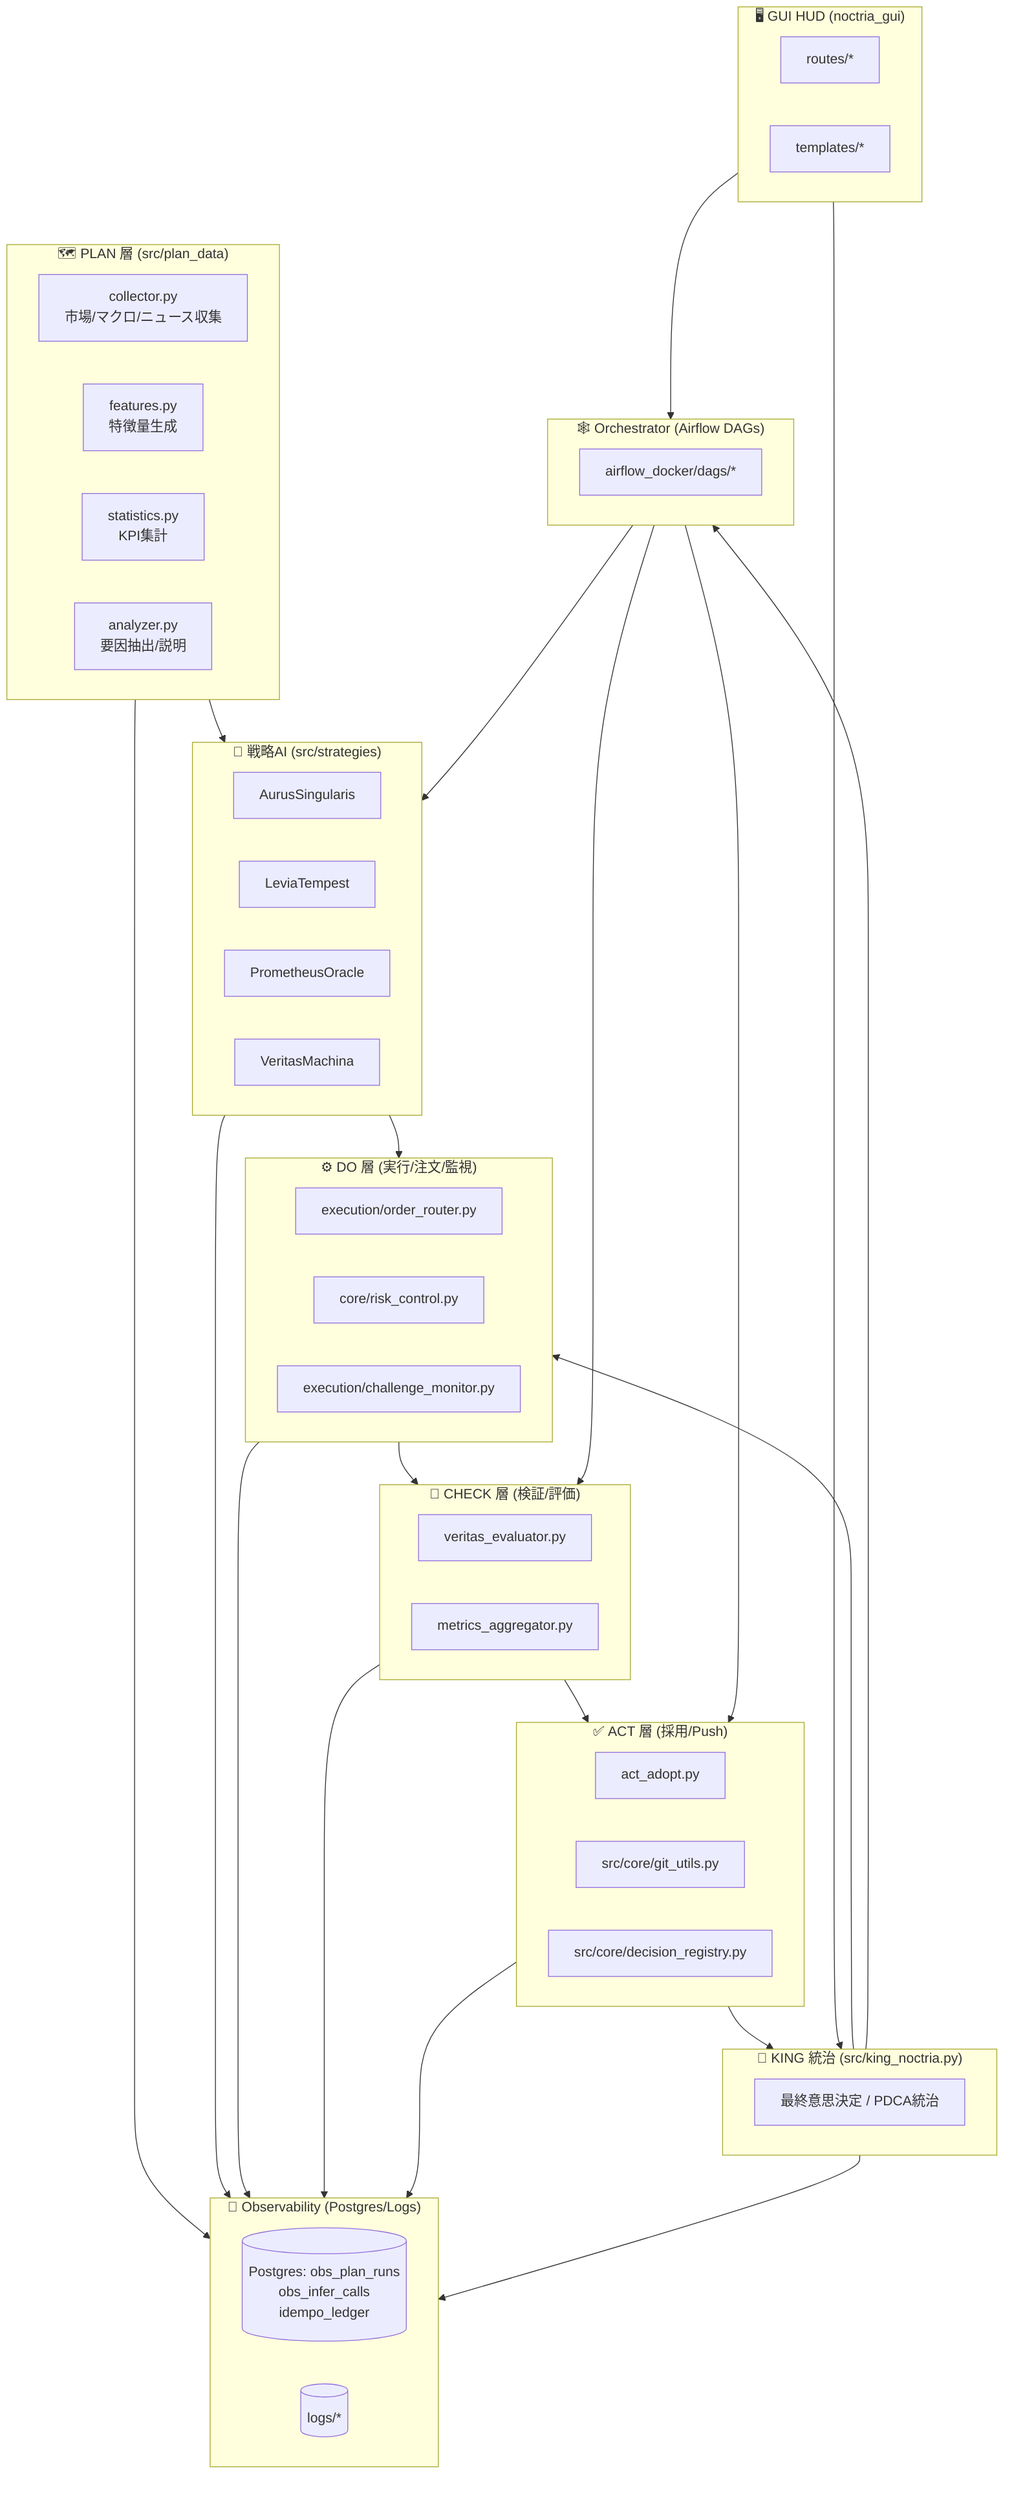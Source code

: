 flowchart TD
  %% ===== PLAN 層 =====
  subgraph PLAN["🗺️ PLAN 層 (src/plan_data)"]
    COLLECT[collector.py<br/>市場/マクロ/ニュース収集]
    FEATURES[features.py<br/>特徴量生成]
    STATS[statistics.py<br/>KPI集計]
    ANALYZER[analyzer.py<br/>要因抽出/説明]
  end

  %% ===== STRATEGY AI 層 =====
  subgraph STRATS["🤖 戦略AI (src/strategies)"]
    AURUS[AurusSingularis]
    LEVIA[LeviaTempest]
    PROME[PrometheusOracle]
    VERITAS[VeritasMachina]
  end

  %% ===== DO 層 =====
  subgraph DO["⚙️ DO 層 (実行/注文/監視)"]
    EXEC[execution/order_router.py]
    RISK[core/risk_control.py]
    MONI[execution/challenge_monitor.py]
  end

  %% ===== CHECK 層 =====
  subgraph CHECK["🔎 CHECK 層 (検証/評価)"]
    EVAL[veritas_evaluator.py]
    METRICS[metrics_aggregator.py]
  end

  %% ===== ACT 層 =====
  subgraph ACT["✅ ACT 層 (採用/Push)"]
    ADOPT[act_adopt.py]
    GIT[src/core/git_utils.py]
    REG[src/core/decision_registry.py]
  end

  %% ===== KING =====
  subgraph KING["👑 KING 統治 (src/king_noctria.py)"]
    DECIDE[最終意思決定 / PDCA統治]
  end

  %% ===== GUI =====
  subgraph GUI["🖥️ GUI HUD (noctria_gui)"]
    ROUTES[routes/*]
    TEMPL[templates/*]
  end

  %% ===== ORCHESTRATOR =====
  subgraph ORCH["🕸️ Orchestrator (Airflow DAGs)"]
    DAGS[airflow_docker/dags/*]
  end

  %% ===== OBSERVABILITY =====
  subgraph OBS["📡 Observability (Postgres/Logs)"]
    DB[(Postgres: obs_plan_runs<br/>obs_infer_calls<br/>idempo_ledger)]
    LOGS[(logs/*)]
  end

  %% ===== Connections =====
  PLAN --> STRATS
  STRATS --> DO
  DO --> CHECK
  CHECK --> ACT
  ACT --> KING
  KING --> DO
  KING --> ORCH
  ORCH --> STRATS
  ORCH --> CHECK
  ORCH --> ACT
  GUI --> KING
  GUI --> ORCH
  PLAN --> OBS
  STRATS --> OBS
  DO --> OBS
  CHECK --> OBS
  ACT --> OBS
  KING --> OBS